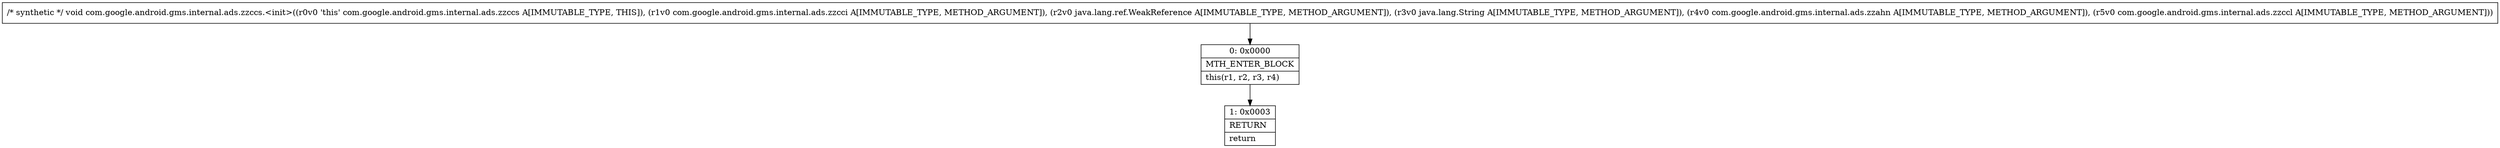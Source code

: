 digraph "CFG forcom.google.android.gms.internal.ads.zzccs.\<init\>(Lcom\/google\/android\/gms\/internal\/ads\/zzcci;Ljava\/lang\/ref\/WeakReference;Ljava\/lang\/String;Lcom\/google\/android\/gms\/internal\/ads\/zzahn;Lcom\/google\/android\/gms\/internal\/ads\/zzccl;)V" {
Node_0 [shape=record,label="{0\:\ 0x0000|MTH_ENTER_BLOCK\l|this(r1, r2, r3, r4)\l}"];
Node_1 [shape=record,label="{1\:\ 0x0003|RETURN\l|return\l}"];
MethodNode[shape=record,label="{\/* synthetic *\/ void com.google.android.gms.internal.ads.zzccs.\<init\>((r0v0 'this' com.google.android.gms.internal.ads.zzccs A[IMMUTABLE_TYPE, THIS]), (r1v0 com.google.android.gms.internal.ads.zzcci A[IMMUTABLE_TYPE, METHOD_ARGUMENT]), (r2v0 java.lang.ref.WeakReference A[IMMUTABLE_TYPE, METHOD_ARGUMENT]), (r3v0 java.lang.String A[IMMUTABLE_TYPE, METHOD_ARGUMENT]), (r4v0 com.google.android.gms.internal.ads.zzahn A[IMMUTABLE_TYPE, METHOD_ARGUMENT]), (r5v0 com.google.android.gms.internal.ads.zzccl A[IMMUTABLE_TYPE, METHOD_ARGUMENT])) }"];
MethodNode -> Node_0;
Node_0 -> Node_1;
}

